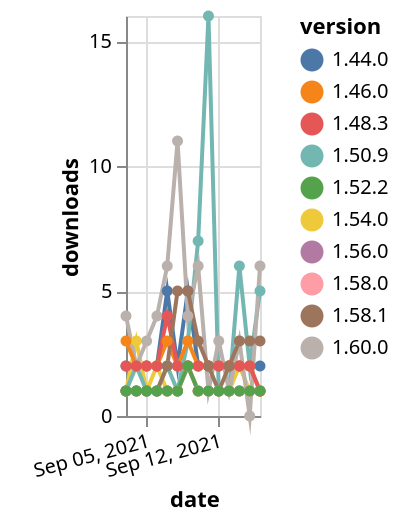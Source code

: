 {"$schema": "https://vega.github.io/schema/vega-lite/v5.json", "description": "A simple bar chart with embedded data.", "data": {"values": [{"date": "2021-09-03", "total": 317, "delta": 1, "version": "1.56.0"}, {"date": "2021-09-04", "total": 318, "delta": 1, "version": "1.56.0"}, {"date": "2021-09-05", "total": 319, "delta": 1, "version": "1.56.0"}, {"date": "2021-09-06", "total": 320, "delta": 1, "version": "1.56.0"}, {"date": "2021-09-07", "total": 321, "delta": 1, "version": "1.56.0"}, {"date": "2021-09-08", "total": 322, "delta": 1, "version": "1.56.0"}, {"date": "2021-09-09", "total": 324, "delta": 2, "version": "1.56.0"}, {"date": "2021-09-10", "total": 325, "delta": 1, "version": "1.56.0"}, {"date": "2021-09-11", "total": 326, "delta": 1, "version": "1.56.0"}, {"date": "2021-09-12", "total": 327, "delta": 1, "version": "1.56.0"}, {"date": "2021-09-13", "total": 328, "delta": 1, "version": "1.56.0"}, {"date": "2021-09-14", "total": 329, "delta": 1, "version": "1.56.0"}, {"date": "2021-09-15", "total": 330, "delta": 1, "version": "1.56.0"}, {"date": "2021-09-16", "total": 331, "delta": 1, "version": "1.56.0"}, {"date": "2021-09-03", "total": 603, "delta": 1, "version": "1.54.0"}, {"date": "2021-09-04", "total": 606, "delta": 3, "version": "1.54.0"}, {"date": "2021-09-05", "total": 607, "delta": 1, "version": "1.54.0"}, {"date": "2021-09-06", "total": 609, "delta": 2, "version": "1.54.0"}, {"date": "2021-09-07", "total": 610, "delta": 1, "version": "1.54.0"}, {"date": "2021-09-08", "total": 611, "delta": 1, "version": "1.54.0"}, {"date": "2021-09-09", "total": 613, "delta": 2, "version": "1.54.0"}, {"date": "2021-09-10", "total": 614, "delta": 1, "version": "1.54.0"}, {"date": "2021-09-11", "total": 615, "delta": 1, "version": "1.54.0"}, {"date": "2021-09-12", "total": 616, "delta": 1, "version": "1.54.0"}, {"date": "2021-09-13", "total": 617, "delta": 1, "version": "1.54.0"}, {"date": "2021-09-14", "total": 619, "delta": 2, "version": "1.54.0"}, {"date": "2021-09-15", "total": 620, "delta": 1, "version": "1.54.0"}, {"date": "2021-09-16", "total": 621, "delta": 1, "version": "1.54.0"}, {"date": "2021-09-03", "total": 688, "delta": 1, "version": "1.58.0"}, {"date": "2021-09-04", "total": 689, "delta": 1, "version": "1.58.0"}, {"date": "2021-09-05", "total": 690, "delta": 1, "version": "1.58.0"}, {"date": "2021-09-06", "total": 691, "delta": 1, "version": "1.58.0"}, {"date": "2021-09-07", "total": 692, "delta": 1, "version": "1.58.0"}, {"date": "2021-09-08", "total": 693, "delta": 1, "version": "1.58.0"}, {"date": "2021-09-09", "total": 695, "delta": 2, "version": "1.58.0"}, {"date": "2021-09-10", "total": 696, "delta": 1, "version": "1.58.0"}, {"date": "2021-09-11", "total": 697, "delta": 1, "version": "1.58.0"}, {"date": "2021-09-12", "total": 698, "delta": 1, "version": "1.58.0"}, {"date": "2021-09-13", "total": 699, "delta": 1, "version": "1.58.0"}, {"date": "2021-09-14", "total": 700, "delta": 1, "version": "1.58.0"}, {"date": "2021-09-15", "total": 701, "delta": 1, "version": "1.58.0"}, {"date": "2021-09-16", "total": 702, "delta": 1, "version": "1.58.0"}, {"date": "2021-09-03", "total": 3822, "delta": 2, "version": "1.44.0"}, {"date": "2021-09-04", "total": 3824, "delta": 2, "version": "1.44.0"}, {"date": "2021-09-05", "total": 3826, "delta": 2, "version": "1.44.0"}, {"date": "2021-09-06", "total": 3828, "delta": 2, "version": "1.44.0"}, {"date": "2021-09-07", "total": 3833, "delta": 5, "version": "1.44.0"}, {"date": "2021-09-08", "total": 3835, "delta": 2, "version": "1.44.0"}, {"date": "2021-09-09", "total": 3840, "delta": 5, "version": "1.44.0"}, {"date": "2021-09-10", "total": 3842, "delta": 2, "version": "1.44.0"}, {"date": "2021-09-11", "total": 3844, "delta": 2, "version": "1.44.0"}, {"date": "2021-09-12", "total": 3846, "delta": 2, "version": "1.44.0"}, {"date": "2021-09-13", "total": 3848, "delta": 2, "version": "1.44.0"}, {"date": "2021-09-14", "total": 3850, "delta": 2, "version": "1.44.0"}, {"date": "2021-09-15", "total": 3852, "delta": 2, "version": "1.44.0"}, {"date": "2021-09-16", "total": 3854, "delta": 2, "version": "1.44.0"}, {"date": "2021-09-03", "total": 2155, "delta": 1, "version": "1.50.9"}, {"date": "2021-09-04", "total": 2157, "delta": 2, "version": "1.50.9"}, {"date": "2021-09-05", "total": 2158, "delta": 1, "version": "1.50.9"}, {"date": "2021-09-06", "total": 2159, "delta": 1, "version": "1.50.9"}, {"date": "2021-09-07", "total": 2161, "delta": 2, "version": "1.50.9"}, {"date": "2021-09-08", "total": 2162, "delta": 1, "version": "1.50.9"}, {"date": "2021-09-09", "total": 2165, "delta": 3, "version": "1.50.9"}, {"date": "2021-09-10", "total": 2172, "delta": 7, "version": "1.50.9"}, {"date": "2021-09-11", "total": 2188, "delta": 16, "version": "1.50.9"}, {"date": "2021-09-12", "total": 2189, "delta": 1, "version": "1.50.9"}, {"date": "2021-09-13", "total": 2190, "delta": 1, "version": "1.50.9"}, {"date": "2021-09-14", "total": 2196, "delta": 6, "version": "1.50.9"}, {"date": "2021-09-15", "total": 2198, "delta": 2, "version": "1.50.9"}, {"date": "2021-09-16", "total": 2203, "delta": 5, "version": "1.50.9"}, {"date": "2021-09-03", "total": 231, "delta": 4, "version": "1.60.0"}, {"date": "2021-09-04", "total": 233, "delta": 2, "version": "1.60.0"}, {"date": "2021-09-05", "total": 236, "delta": 3, "version": "1.60.0"}, {"date": "2021-09-06", "total": 240, "delta": 4, "version": "1.60.0"}, {"date": "2021-09-07", "total": 246, "delta": 6, "version": "1.60.0"}, {"date": "2021-09-08", "total": 257, "delta": 11, "version": "1.60.0"}, {"date": "2021-09-09", "total": 261, "delta": 4, "version": "1.60.0"}, {"date": "2021-09-10", "total": 267, "delta": 6, "version": "1.60.0"}, {"date": "2021-09-11", "total": 268, "delta": 1, "version": "1.60.0"}, {"date": "2021-09-12", "total": 271, "delta": 3, "version": "1.60.0"}, {"date": "2021-09-13", "total": 272, "delta": 1, "version": "1.60.0"}, {"date": "2021-09-14", "total": 275, "delta": 3, "version": "1.60.0"}, {"date": "2021-09-15", "total": 275, "delta": 0, "version": "1.60.0"}, {"date": "2021-09-16", "total": 281, "delta": 6, "version": "1.60.0"}, {"date": "2021-09-03", "total": 2803, "delta": 3, "version": "1.46.0"}, {"date": "2021-09-04", "total": 2805, "delta": 2, "version": "1.46.0"}, {"date": "2021-09-05", "total": 2807, "delta": 2, "version": "1.46.0"}, {"date": "2021-09-06", "total": 2809, "delta": 2, "version": "1.46.0"}, {"date": "2021-09-07", "total": 2812, "delta": 3, "version": "1.46.0"}, {"date": "2021-09-08", "total": 2814, "delta": 2, "version": "1.46.0"}, {"date": "2021-09-09", "total": 2817, "delta": 3, "version": "1.46.0"}, {"date": "2021-09-10", "total": 2819, "delta": 2, "version": "1.46.0"}, {"date": "2021-09-11", "total": 2821, "delta": 2, "version": "1.46.0"}, {"date": "2021-09-12", "total": 2823, "delta": 2, "version": "1.46.0"}, {"date": "2021-09-13", "total": 2825, "delta": 2, "version": "1.46.0"}, {"date": "2021-09-14", "total": 2827, "delta": 2, "version": "1.46.0"}, {"date": "2021-09-15", "total": 2829, "delta": 2, "version": "1.46.0"}, {"date": "2021-09-16", "total": 2830, "delta": 1, "version": "1.46.0"}, {"date": "2021-09-03", "total": 2677, "delta": 2, "version": "1.48.3"}, {"date": "2021-09-04", "total": 2679, "delta": 2, "version": "1.48.3"}, {"date": "2021-09-05", "total": 2681, "delta": 2, "version": "1.48.3"}, {"date": "2021-09-06", "total": 2683, "delta": 2, "version": "1.48.3"}, {"date": "2021-09-07", "total": 2687, "delta": 4, "version": "1.48.3"}, {"date": "2021-09-08", "total": 2689, "delta": 2, "version": "1.48.3"}, {"date": "2021-09-09", "total": 2691, "delta": 2, "version": "1.48.3"}, {"date": "2021-09-10", "total": 2693, "delta": 2, "version": "1.48.3"}, {"date": "2021-09-11", "total": 2695, "delta": 2, "version": "1.48.3"}, {"date": "2021-09-12", "total": 2697, "delta": 2, "version": "1.48.3"}, {"date": "2021-09-13", "total": 2699, "delta": 2, "version": "1.48.3"}, {"date": "2021-09-14", "total": 2701, "delta": 2, "version": "1.48.3"}, {"date": "2021-09-15", "total": 2703, "delta": 2, "version": "1.48.3"}, {"date": "2021-09-16", "total": 2704, "delta": 1, "version": "1.48.3"}, {"date": "2021-09-03", "total": 500, "delta": 1, "version": "1.58.1"}, {"date": "2021-09-04", "total": 501, "delta": 1, "version": "1.58.1"}, {"date": "2021-09-05", "total": 502, "delta": 1, "version": "1.58.1"}, {"date": "2021-09-06", "total": 503, "delta": 1, "version": "1.58.1"}, {"date": "2021-09-07", "total": 505, "delta": 2, "version": "1.58.1"}, {"date": "2021-09-08", "total": 510, "delta": 5, "version": "1.58.1"}, {"date": "2021-09-09", "total": 515, "delta": 5, "version": "1.58.1"}, {"date": "2021-09-10", "total": 518, "delta": 3, "version": "1.58.1"}, {"date": "2021-09-11", "total": 520, "delta": 2, "version": "1.58.1"}, {"date": "2021-09-12", "total": 521, "delta": 1, "version": "1.58.1"}, {"date": "2021-09-13", "total": 523, "delta": 2, "version": "1.58.1"}, {"date": "2021-09-14", "total": 526, "delta": 3, "version": "1.58.1"}, {"date": "2021-09-15", "total": 529, "delta": 3, "version": "1.58.1"}, {"date": "2021-09-16", "total": 532, "delta": 3, "version": "1.58.1"}, {"date": "2021-09-03", "total": 486, "delta": 1, "version": "1.52.2"}, {"date": "2021-09-04", "total": 487, "delta": 1, "version": "1.52.2"}, {"date": "2021-09-05", "total": 488, "delta": 1, "version": "1.52.2"}, {"date": "2021-09-06", "total": 489, "delta": 1, "version": "1.52.2"}, {"date": "2021-09-07", "total": 490, "delta": 1, "version": "1.52.2"}, {"date": "2021-09-08", "total": 491, "delta": 1, "version": "1.52.2"}, {"date": "2021-09-09", "total": 493, "delta": 2, "version": "1.52.2"}, {"date": "2021-09-10", "total": 494, "delta": 1, "version": "1.52.2"}, {"date": "2021-09-11", "total": 495, "delta": 1, "version": "1.52.2"}, {"date": "2021-09-12", "total": 496, "delta": 1, "version": "1.52.2"}, {"date": "2021-09-13", "total": 497, "delta": 1, "version": "1.52.2"}, {"date": "2021-09-14", "total": 498, "delta": 1, "version": "1.52.2"}, {"date": "2021-09-15", "total": 499, "delta": 1, "version": "1.52.2"}, {"date": "2021-09-16", "total": 500, "delta": 1, "version": "1.52.2"}]}, "width": "container", "mark": {"type": "line", "point": {"filled": true}}, "encoding": {"x": {"field": "date", "type": "temporal", "timeUnit": "yearmonthdate", "title": "date", "axis": {"labelAngle": -15}}, "y": {"field": "delta", "type": "quantitative", "title": "downloads"}, "color": {"field": "version", "type": "nominal"}, "tooltip": {"field": "delta"}}}